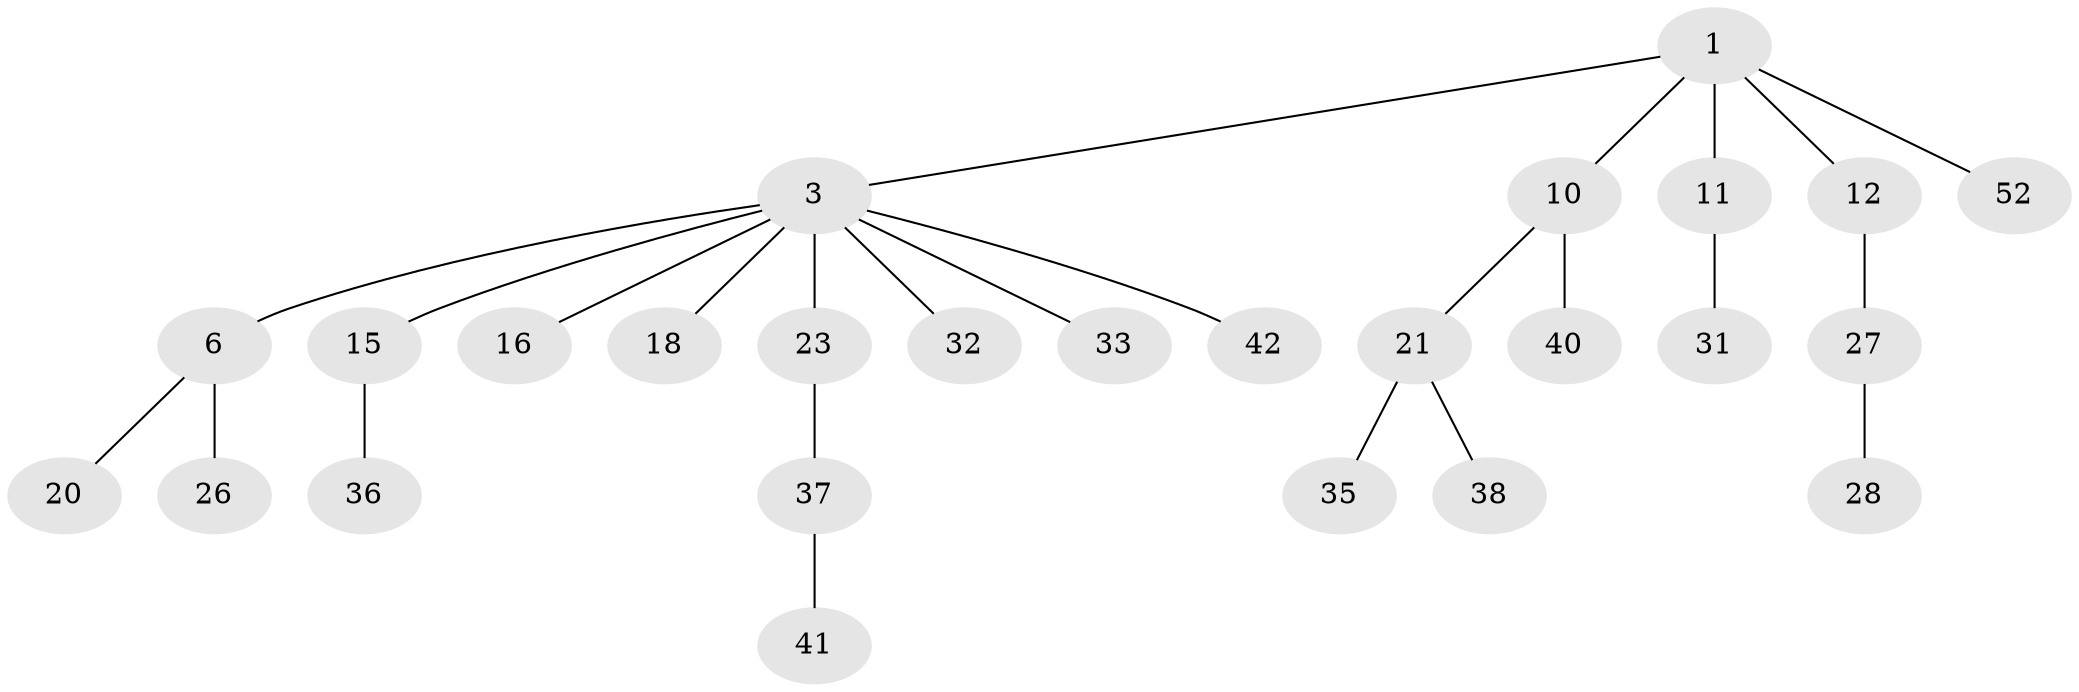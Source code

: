 // original degree distribution, {3: 0.1346153846153846, 6: 0.019230769230769232, 4: 0.07692307692307693, 2: 0.28846153846153844, 1: 0.46153846153846156, 5: 0.019230769230769232}
// Generated by graph-tools (version 1.1) at 2025/15/03/09/25 04:15:34]
// undirected, 26 vertices, 25 edges
graph export_dot {
graph [start="1"]
  node [color=gray90,style=filled];
  1 [super="+2+5"];
  3 [super="+4+14+9+7+39"];
  6 [super="+8"];
  10;
  11;
  12 [super="+24"];
  15 [super="+30+43+19"];
  16 [super="+29"];
  18;
  20;
  21 [super="+22+47+34"];
  23;
  26;
  27;
  28 [super="+44"];
  31;
  32;
  33 [super="+50"];
  35;
  36 [super="+49"];
  37;
  38 [super="+45"];
  40;
  41;
  42 [super="+48"];
  52;
  1 -- 10;
  1 -- 3;
  1 -- 12;
  1 -- 11;
  1 -- 52;
  3 -- 33;
  3 -- 18;
  3 -- 6;
  3 -- 16;
  3 -- 32;
  3 -- 23;
  3 -- 42;
  3 -- 15;
  6 -- 20;
  6 -- 26;
  10 -- 21;
  10 -- 40;
  11 -- 31;
  12 -- 27;
  15 -- 36;
  21 -- 35;
  21 -- 38;
  23 -- 37;
  27 -- 28;
  37 -- 41;
}
